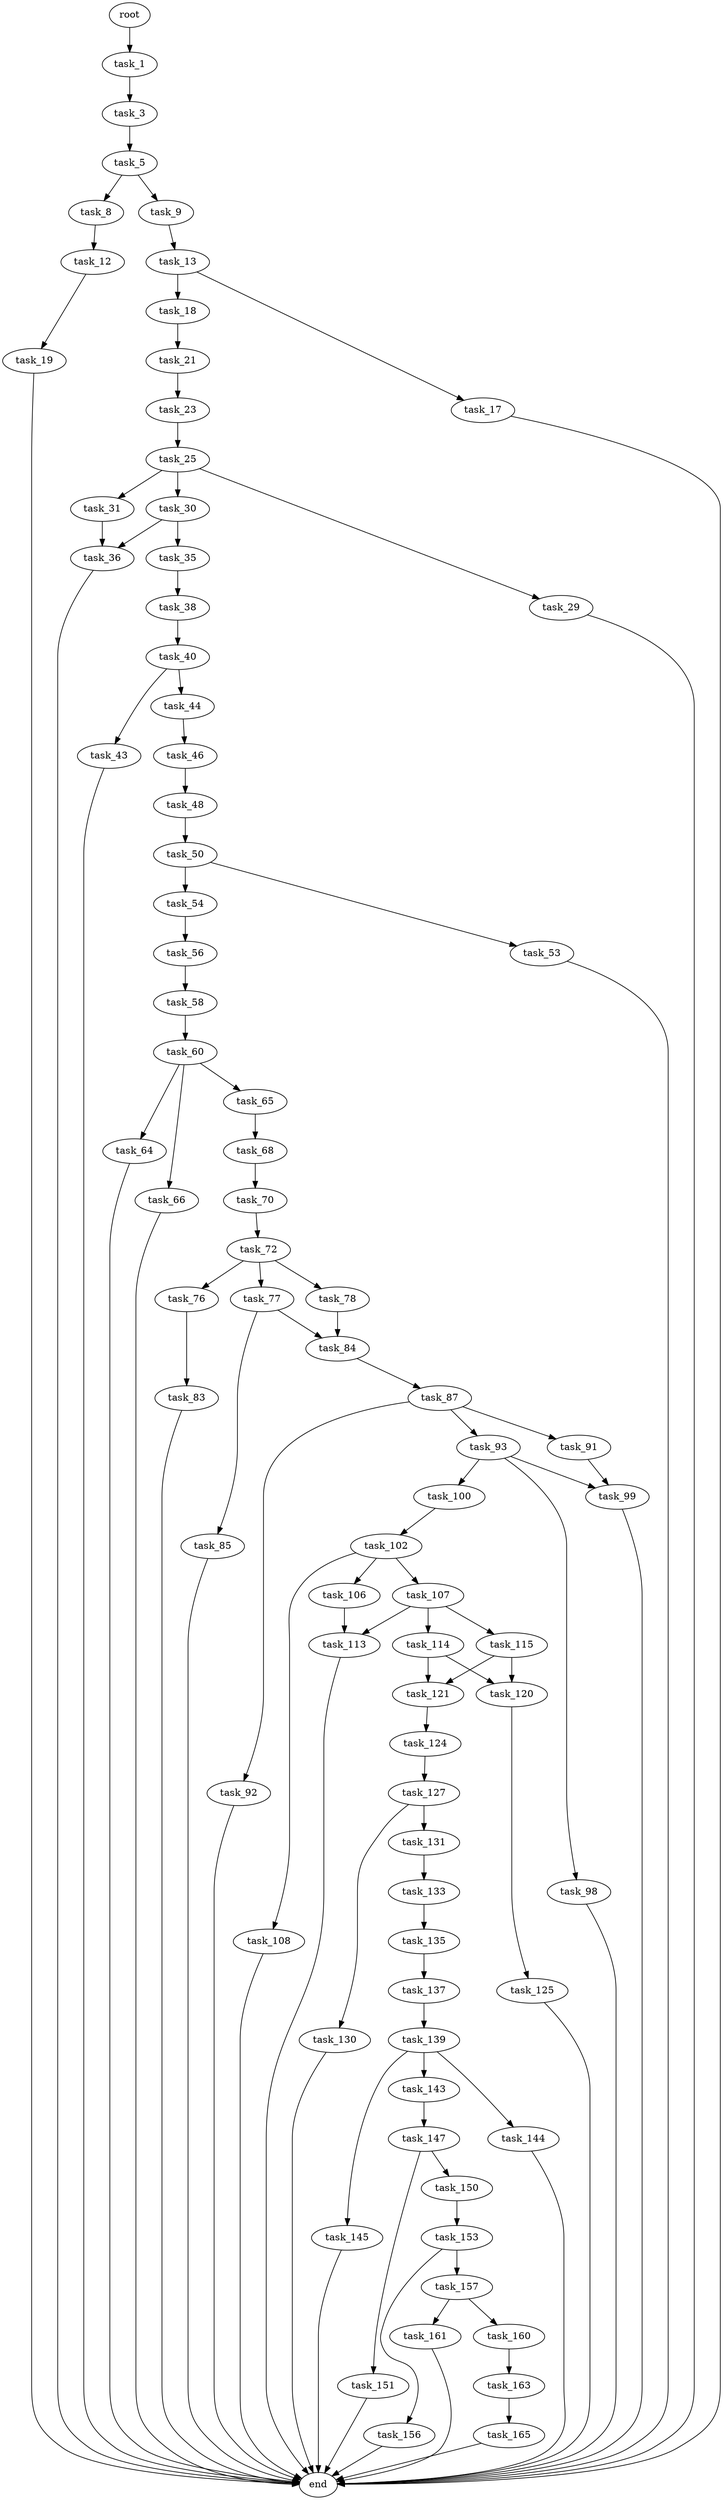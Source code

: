 digraph G {
  root [size="0.000000"];
  task_1 [size="322677553706.000000"];
  task_3 [size="7603203166.000000"];
  task_5 [size="368293445632.000000"];
  task_8 [size="372713272439.000000"];
  task_9 [size="231928233984.000000"];
  task_12 [size="234966916210.000000"];
  task_13 [size="47463804638.000000"];
  task_19 [size="231928233984.000000"];
  task_17 [size="136228809552.000000"];
  task_18 [size="134217728000.000000"];
  end [size="0.000000"];
  task_21 [size="469039818988.000000"];
  task_23 [size="152808576672.000000"];
  task_25 [size="7712106853.000000"];
  task_29 [size="68719476736.000000"];
  task_30 [size="782757789696.000000"];
  task_31 [size="231928233984.000000"];
  task_35 [size="1073741824000.000000"];
  task_36 [size="41279075401.000000"];
  task_38 [size="251792062979.000000"];
  task_40 [size="68719476736.000000"];
  task_43 [size="540020542256.000000"];
  task_44 [size="15389275224.000000"];
  task_46 [size="7730828488.000000"];
  task_48 [size="201775269344.000000"];
  task_50 [size="1246187878312.000000"];
  task_53 [size="8154283702.000000"];
  task_54 [size="368293445632.000000"];
  task_56 [size="418765413640.000000"];
  task_58 [size="7671461100.000000"];
  task_60 [size="324931619703.000000"];
  task_64 [size="16960520428.000000"];
  task_65 [size="383186884948.000000"];
  task_66 [size="134217728000.000000"];
  task_68 [size="8589934592.000000"];
  task_70 [size="27854422698.000000"];
  task_72 [size="232937377140.000000"];
  task_76 [size="134217728000.000000"];
  task_77 [size="68719476736.000000"];
  task_78 [size="549755813888.000000"];
  task_83 [size="658202163632.000000"];
  task_84 [size="68719476736.000000"];
  task_85 [size="343770943107.000000"];
  task_87 [size="231928233984.000000"];
  task_91 [size="665608898968.000000"];
  task_92 [size="42362293472.000000"];
  task_93 [size="906549036019.000000"];
  task_99 [size="6498263484.000000"];
  task_98 [size="13895930682.000000"];
  task_100 [size="68719476736.000000"];
  task_102 [size="40649932818.000000"];
  task_106 [size="28991029248.000000"];
  task_107 [size="1667284441.000000"];
  task_108 [size="314535920294.000000"];
  task_113 [size="68719476736.000000"];
  task_114 [size="7895404038.000000"];
  task_115 [size="46882793101.000000"];
  task_120 [size="368293445632.000000"];
  task_121 [size="368293445632.000000"];
  task_125 [size="277717761207.000000"];
  task_124 [size="8664109028.000000"];
  task_127 [size="134217728000.000000"];
  task_130 [size="790132335460.000000"];
  task_131 [size="231928233984.000000"];
  task_133 [size="9438502557.000000"];
  task_135 [size="3428788524.000000"];
  task_137 [size="2438929740.000000"];
  task_139 [size="475285087725.000000"];
  task_143 [size="368293445632.000000"];
  task_144 [size="782757789696.000000"];
  task_145 [size="308811841987.000000"];
  task_147 [size="25190880338.000000"];
  task_150 [size="10579165510.000000"];
  task_151 [size="13046099069.000000"];
  task_153 [size="68719476736.000000"];
  task_156 [size="193142049012.000000"];
  task_157 [size="8589934592.000000"];
  task_160 [size="6599215942.000000"];
  task_161 [size="40035458449.000000"];
  task_163 [size="782757789696.000000"];
  task_165 [size="436197543079.000000"];

  root -> task_1 [size="1.000000"];
  task_1 -> task_3 [size="209715200.000000"];
  task_3 -> task_5 [size="301989888.000000"];
  task_5 -> task_8 [size="411041792.000000"];
  task_5 -> task_9 [size="411041792.000000"];
  task_8 -> task_12 [size="301989888.000000"];
  task_9 -> task_13 [size="301989888.000000"];
  task_12 -> task_19 [size="209715200.000000"];
  task_13 -> task_17 [size="838860800.000000"];
  task_13 -> task_18 [size="838860800.000000"];
  task_19 -> end [size="1.000000"];
  task_17 -> end [size="1.000000"];
  task_18 -> task_21 [size="209715200.000000"];
  task_21 -> task_23 [size="536870912.000000"];
  task_23 -> task_25 [size="134217728.000000"];
  task_25 -> task_29 [size="411041792.000000"];
  task_25 -> task_30 [size="411041792.000000"];
  task_25 -> task_31 [size="411041792.000000"];
  task_29 -> end [size="1.000000"];
  task_30 -> task_35 [size="679477248.000000"];
  task_30 -> task_36 [size="679477248.000000"];
  task_31 -> task_36 [size="301989888.000000"];
  task_35 -> task_38 [size="838860800.000000"];
  task_36 -> end [size="1.000000"];
  task_38 -> task_40 [size="411041792.000000"];
  task_40 -> task_43 [size="134217728.000000"];
  task_40 -> task_44 [size="134217728.000000"];
  task_43 -> end [size="1.000000"];
  task_44 -> task_46 [size="301989888.000000"];
  task_46 -> task_48 [size="134217728.000000"];
  task_48 -> task_50 [size="209715200.000000"];
  task_50 -> task_53 [size="838860800.000000"];
  task_50 -> task_54 [size="838860800.000000"];
  task_53 -> end [size="1.000000"];
  task_54 -> task_56 [size="411041792.000000"];
  task_56 -> task_58 [size="301989888.000000"];
  task_58 -> task_60 [size="209715200.000000"];
  task_60 -> task_64 [size="209715200.000000"];
  task_60 -> task_65 [size="209715200.000000"];
  task_60 -> task_66 [size="209715200.000000"];
  task_64 -> end [size="1.000000"];
  task_65 -> task_68 [size="411041792.000000"];
  task_66 -> end [size="1.000000"];
  task_68 -> task_70 [size="33554432.000000"];
  task_70 -> task_72 [size="536870912.000000"];
  task_72 -> task_76 [size="536870912.000000"];
  task_72 -> task_77 [size="536870912.000000"];
  task_72 -> task_78 [size="536870912.000000"];
  task_76 -> task_83 [size="209715200.000000"];
  task_77 -> task_84 [size="134217728.000000"];
  task_77 -> task_85 [size="134217728.000000"];
  task_78 -> task_84 [size="536870912.000000"];
  task_83 -> end [size="1.000000"];
  task_84 -> task_87 [size="134217728.000000"];
  task_85 -> end [size="1.000000"];
  task_87 -> task_91 [size="301989888.000000"];
  task_87 -> task_92 [size="301989888.000000"];
  task_87 -> task_93 [size="301989888.000000"];
  task_91 -> task_99 [size="536870912.000000"];
  task_92 -> end [size="1.000000"];
  task_93 -> task_98 [size="838860800.000000"];
  task_93 -> task_99 [size="838860800.000000"];
  task_93 -> task_100 [size="838860800.000000"];
  task_99 -> end [size="1.000000"];
  task_98 -> end [size="1.000000"];
  task_100 -> task_102 [size="134217728.000000"];
  task_102 -> task_106 [size="75497472.000000"];
  task_102 -> task_107 [size="75497472.000000"];
  task_102 -> task_108 [size="75497472.000000"];
  task_106 -> task_113 [size="75497472.000000"];
  task_107 -> task_113 [size="33554432.000000"];
  task_107 -> task_114 [size="33554432.000000"];
  task_107 -> task_115 [size="33554432.000000"];
  task_108 -> end [size="1.000000"];
  task_113 -> end [size="1.000000"];
  task_114 -> task_120 [size="536870912.000000"];
  task_114 -> task_121 [size="536870912.000000"];
  task_115 -> task_120 [size="75497472.000000"];
  task_115 -> task_121 [size="75497472.000000"];
  task_120 -> task_125 [size="411041792.000000"];
  task_121 -> task_124 [size="411041792.000000"];
  task_125 -> end [size="1.000000"];
  task_124 -> task_127 [size="209715200.000000"];
  task_127 -> task_130 [size="209715200.000000"];
  task_127 -> task_131 [size="209715200.000000"];
  task_130 -> end [size="1.000000"];
  task_131 -> task_133 [size="301989888.000000"];
  task_133 -> task_135 [size="411041792.000000"];
  task_135 -> task_137 [size="75497472.000000"];
  task_137 -> task_139 [size="75497472.000000"];
  task_139 -> task_143 [size="301989888.000000"];
  task_139 -> task_144 [size="301989888.000000"];
  task_139 -> task_145 [size="301989888.000000"];
  task_143 -> task_147 [size="411041792.000000"];
  task_144 -> end [size="1.000000"];
  task_145 -> end [size="1.000000"];
  task_147 -> task_150 [size="679477248.000000"];
  task_147 -> task_151 [size="679477248.000000"];
  task_150 -> task_153 [size="411041792.000000"];
  task_151 -> end [size="1.000000"];
  task_153 -> task_156 [size="134217728.000000"];
  task_153 -> task_157 [size="134217728.000000"];
  task_156 -> end [size="1.000000"];
  task_157 -> task_160 [size="33554432.000000"];
  task_157 -> task_161 [size="33554432.000000"];
  task_160 -> task_163 [size="134217728.000000"];
  task_161 -> end [size="1.000000"];
  task_163 -> task_165 [size="679477248.000000"];
  task_165 -> end [size="1.000000"];
}
